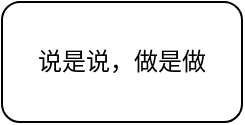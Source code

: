 <mxfile version="13.6.0" type="github">
  <diagram id="yEMy7lb2OtCyVYhWc74e" name="Page-1">
    <mxGraphModel dx="1038" dy="585" grid="1" gridSize="10" guides="1" tooltips="1" connect="1" arrows="1" fold="1" page="1" pageScale="1" pageWidth="827" pageHeight="1169" math="0" shadow="0">
      <root>
        <mxCell id="0" />
        <mxCell id="1" parent="0" />
        <mxCell id="TGmY8kts-XNQtiWyerlt-1" value="&lt;font face=&quot;Lucida Console&quot;&gt;说是说，做是做&lt;/font&gt;" style="rounded=1;whiteSpace=wrap;html=1;" vertex="1" parent="1">
          <mxGeometry x="70" y="150" width="120" height="60" as="geometry" />
        </mxCell>
      </root>
    </mxGraphModel>
  </diagram>
</mxfile>
